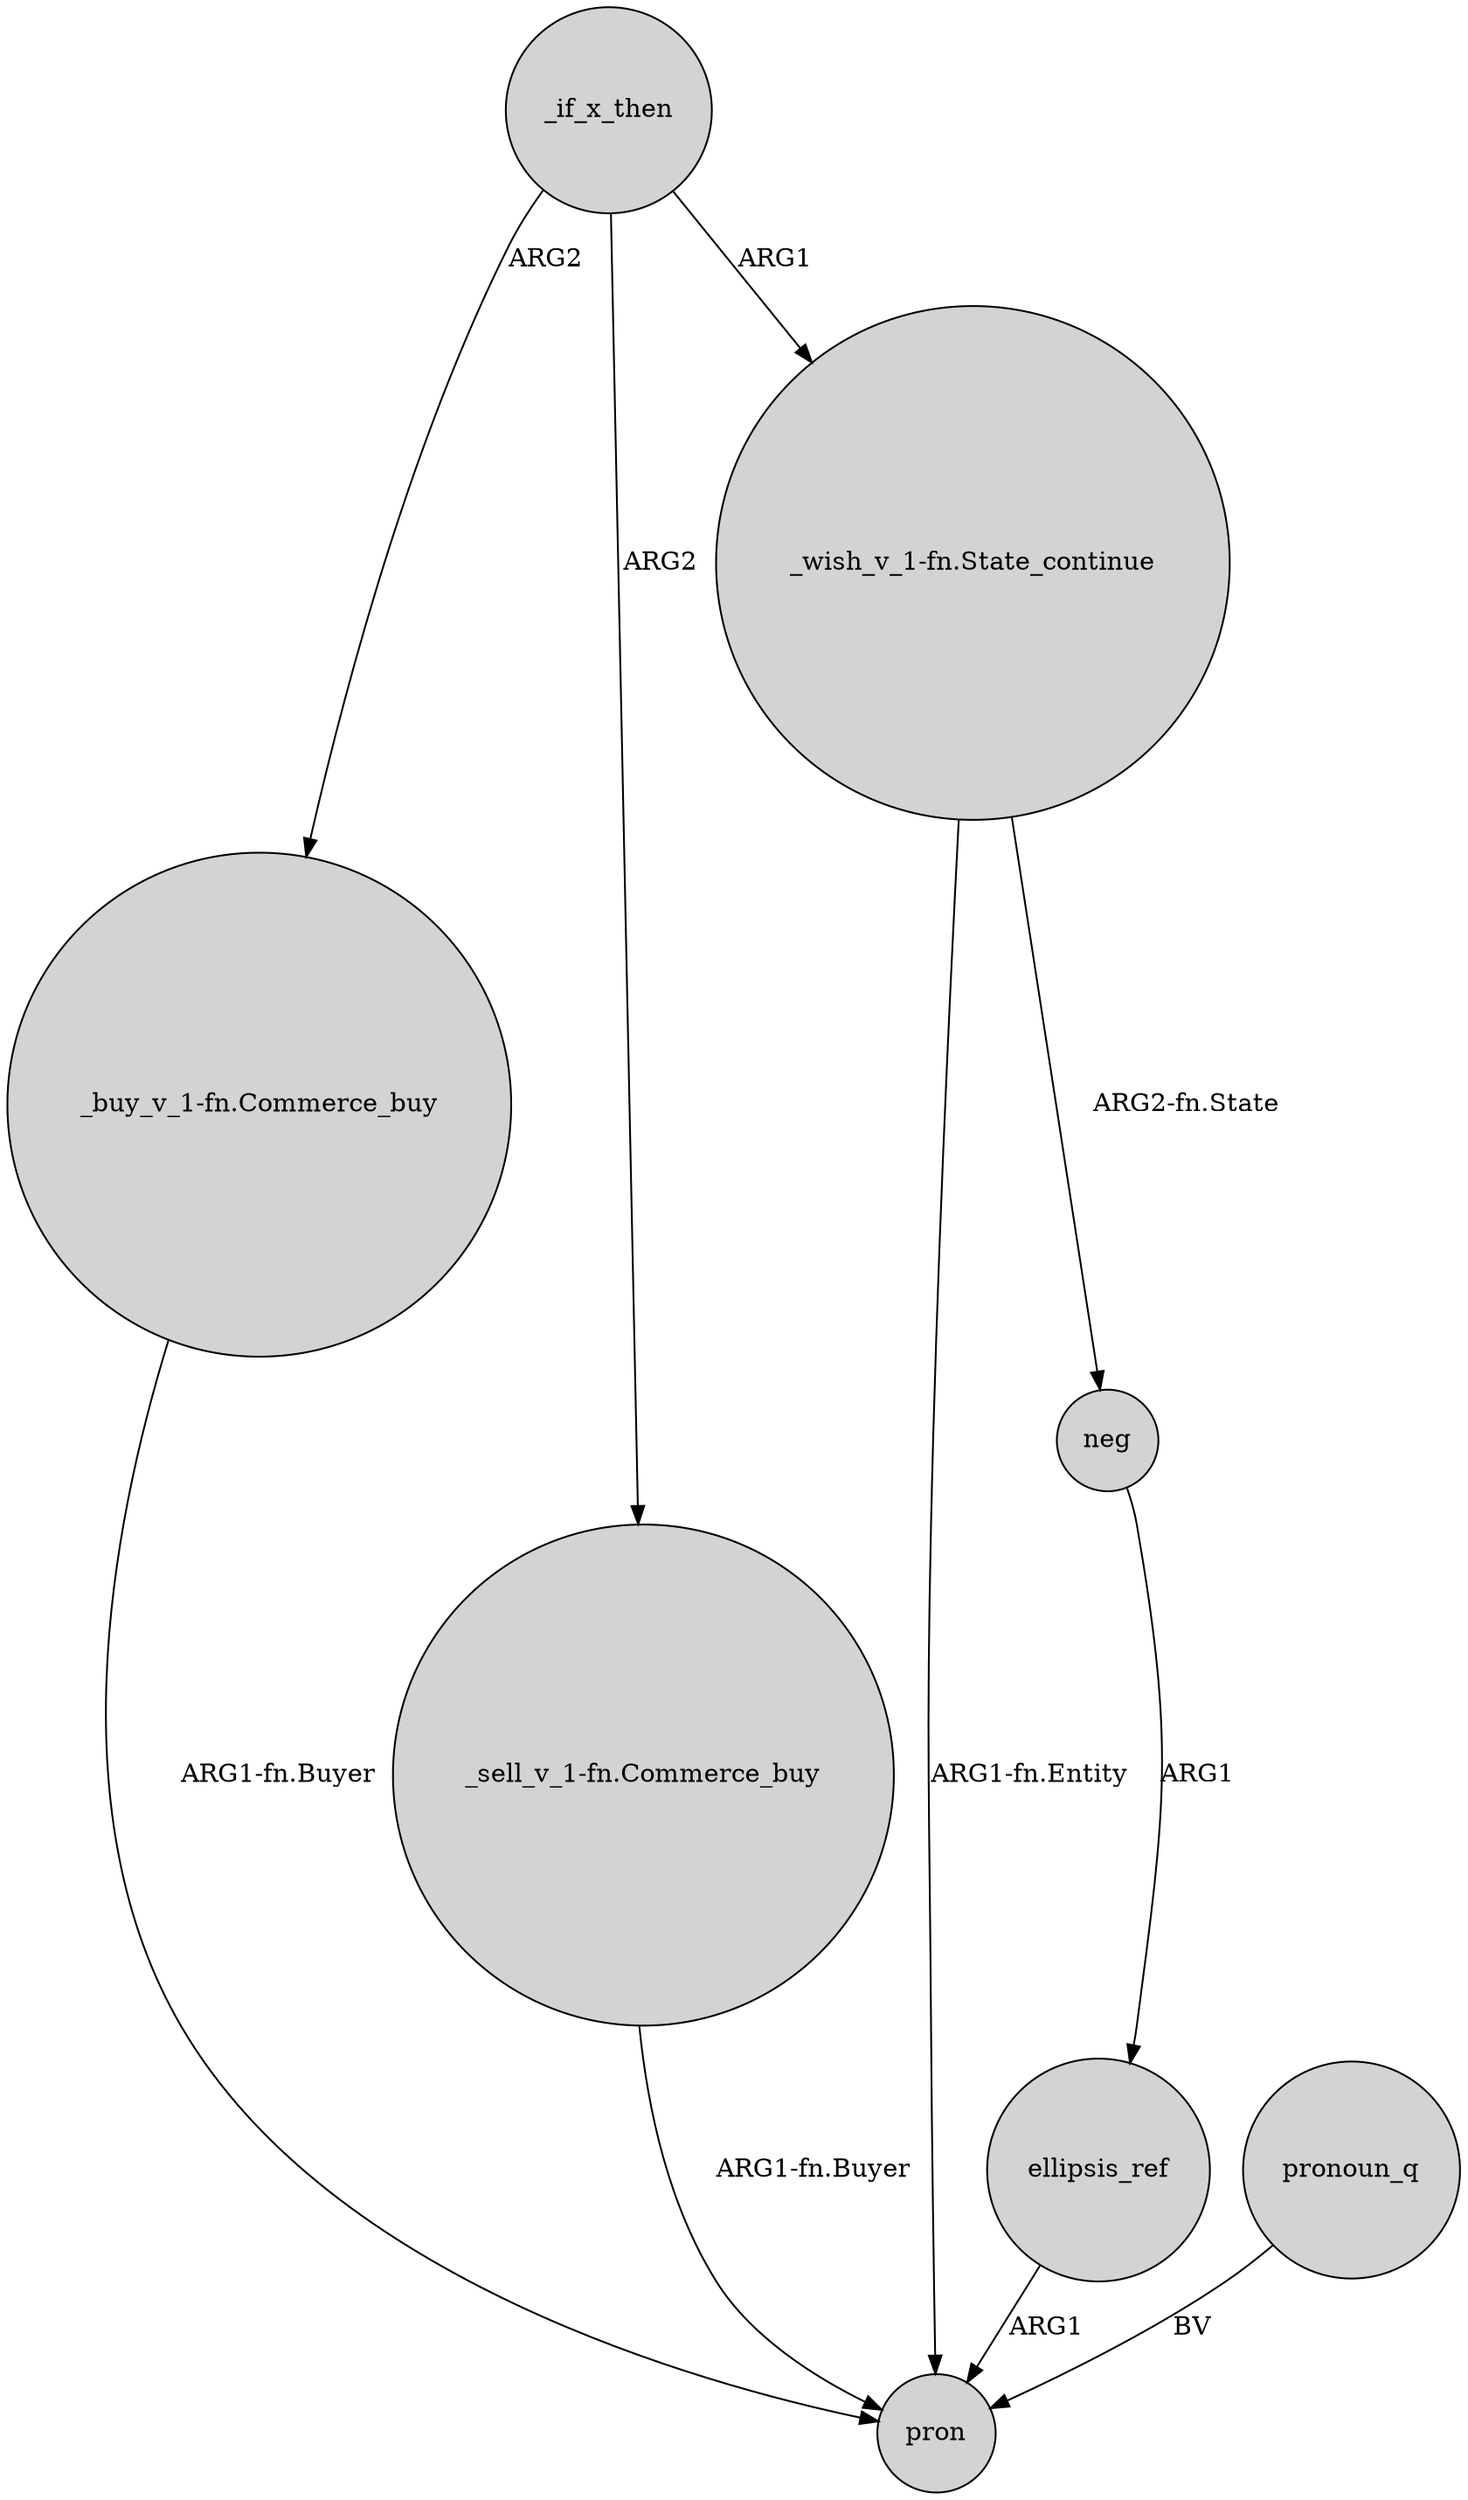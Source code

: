 digraph {
	node [shape=circle style=filled]
	_if_x_then -> "_buy_v_1-fn.Commerce_buy" [label=ARG2]
	_if_x_then -> "_sell_v_1-fn.Commerce_buy" [label=ARG2]
	"_wish_v_1-fn.State_continue" -> pron [label="ARG1-fn.Entity"]
	"_sell_v_1-fn.Commerce_buy" -> pron [label="ARG1-fn.Buyer"]
	ellipsis_ref -> pron [label=ARG1]
	_if_x_then -> "_wish_v_1-fn.State_continue" [label=ARG1]
	"_buy_v_1-fn.Commerce_buy" -> pron [label="ARG1-fn.Buyer"]
	neg -> ellipsis_ref [label=ARG1]
	pronoun_q -> pron [label=BV]
	"_wish_v_1-fn.State_continue" -> neg [label="ARG2-fn.State"]
}
